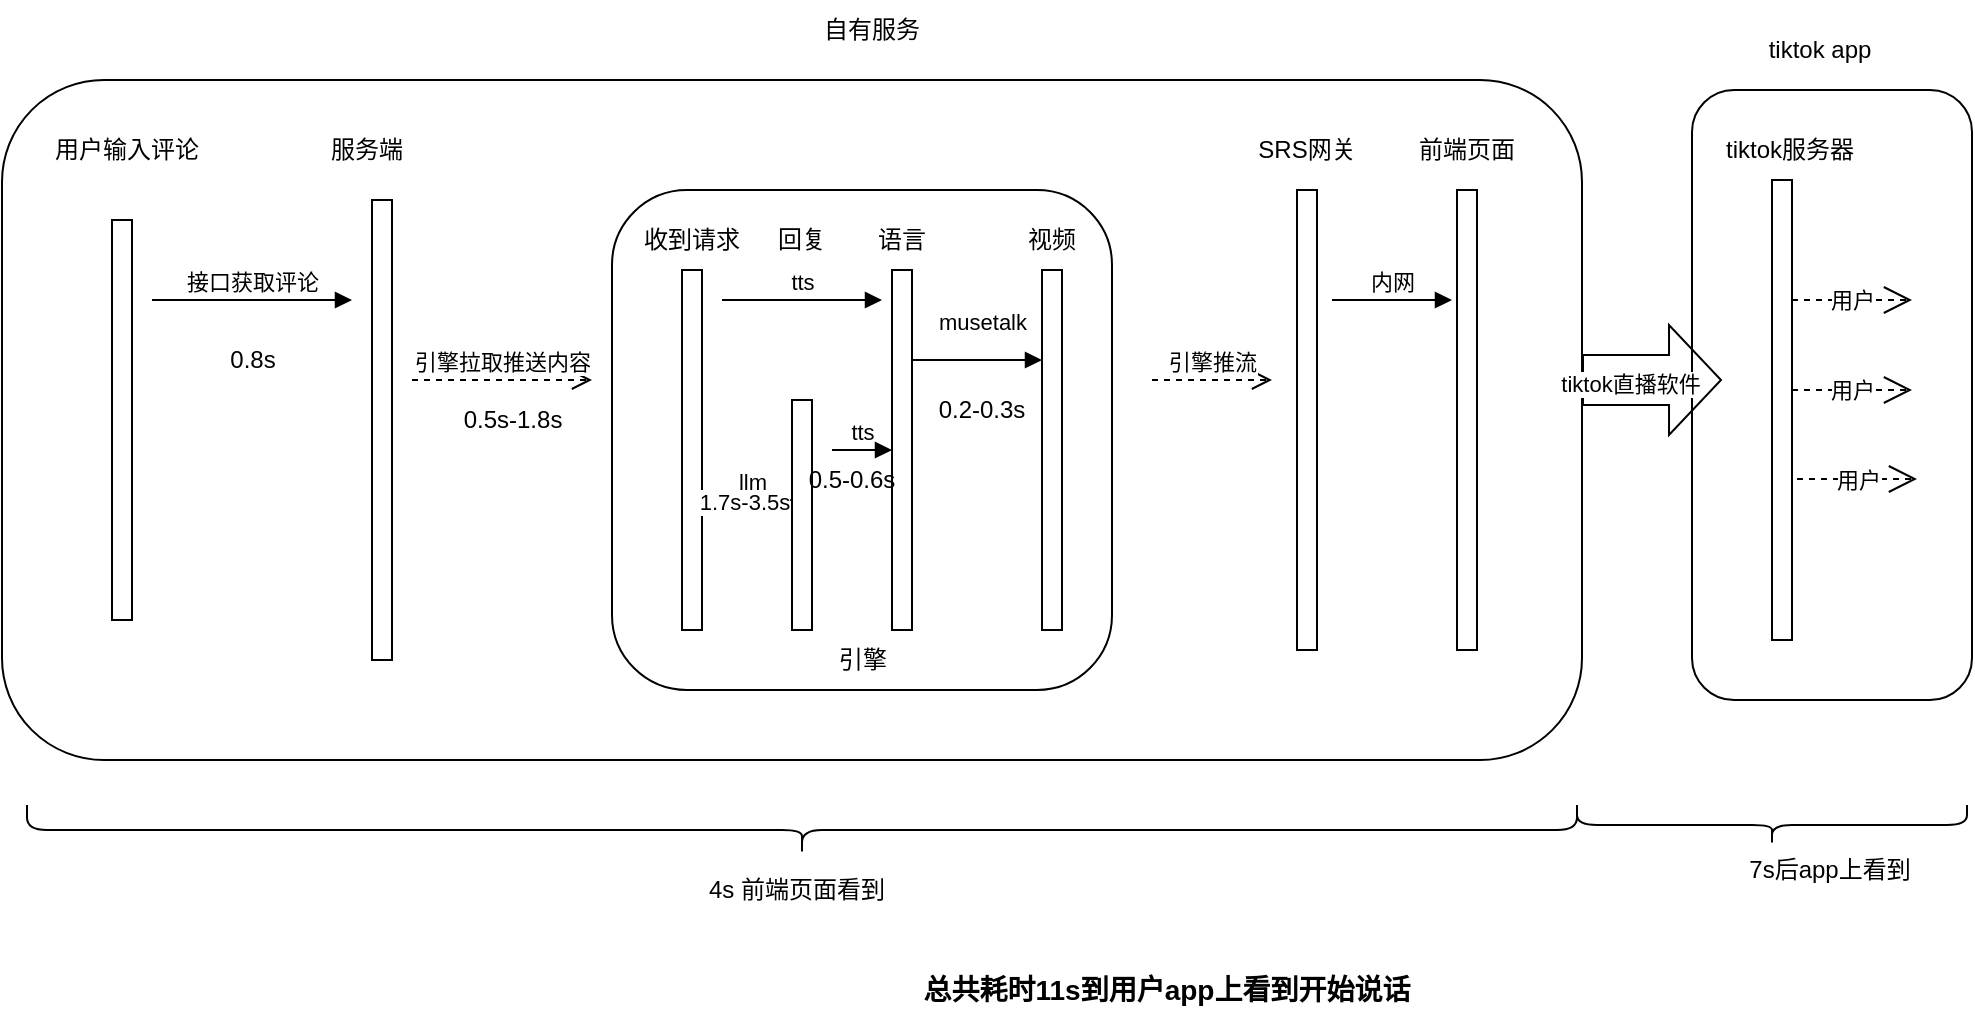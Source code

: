 <mxfile version="20.8.16" type="device"><diagram name="第 1 页" id="JMKK6qhfSSho6yMBo5UU"><mxGraphModel dx="1143" dy="674" grid="1" gridSize="10" guides="1" tooltips="1" connect="1" arrows="1" fold="1" page="1" pageScale="1" pageWidth="1654" pageHeight="2336" math="0" shadow="0"><root><mxCell id="0"/><mxCell id="1" parent="0"/><mxCell id="VfwwL1_jxbFWgtqFJzc--60" value="" style="rounded=1;whiteSpace=wrap;html=1;" parent="1" vertex="1"><mxGeometry x="970" y="215" width="140" height="305" as="geometry"/></mxCell><mxCell id="VfwwL1_jxbFWgtqFJzc--59" value="" style="rounded=1;whiteSpace=wrap;html=1;" parent="1" vertex="1"><mxGeometry x="125" y="210" width="790" height="340" as="geometry"/></mxCell><mxCell id="VfwwL1_jxbFWgtqFJzc--13" value="" style="rounded=1;whiteSpace=wrap;html=1;" parent="1" vertex="1"><mxGeometry x="430" y="265" width="250" height="250" as="geometry"/></mxCell><mxCell id="VfwwL1_jxbFWgtqFJzc--3" value="" style="html=1;points=[];perimeter=orthogonalPerimeter;" parent="1" vertex="1"><mxGeometry x="180" y="280" width="10" height="200" as="geometry"/></mxCell><mxCell id="VfwwL1_jxbFWgtqFJzc--4" value="接口获取评论" style="html=1;verticalAlign=bottom;endArrow=block;rounded=0;" parent="1" edge="1"><mxGeometry width="80" relative="1" as="geometry"><mxPoint x="200" y="320" as="sourcePoint"/><mxPoint x="300" y="320" as="targetPoint"/><mxPoint as="offset"/></mxGeometry></mxCell><mxCell id="VfwwL1_jxbFWgtqFJzc--5" value="" style="html=1;points=[];perimeter=orthogonalPerimeter;" parent="1" vertex="1"><mxGeometry x="310" y="270" width="10" height="230" as="geometry"/></mxCell><mxCell id="VfwwL1_jxbFWgtqFJzc--6" value="用户输入评论" style="text;html=1;strokeColor=none;fillColor=none;align=center;verticalAlign=middle;whiteSpace=wrap;rounded=0;" parent="1" vertex="1"><mxGeometry x="150" y="230" width="75" height="30" as="geometry"/></mxCell><mxCell id="VfwwL1_jxbFWgtqFJzc--7" value="服务端" style="text;html=1;strokeColor=none;fillColor=none;align=center;verticalAlign=middle;whiteSpace=wrap;rounded=0;" parent="1" vertex="1"><mxGeometry x="270" y="230" width="75" height="30" as="geometry"/></mxCell><mxCell id="VfwwL1_jxbFWgtqFJzc--8" value="" style="html=1;points=[];perimeter=orthogonalPerimeter;" parent="1" vertex="1"><mxGeometry x="520" y="370" width="10" height="115" as="geometry"/></mxCell><mxCell id="VfwwL1_jxbFWgtqFJzc--9" value="" style="html=1;points=[];perimeter=orthogonalPerimeter;" parent="1" vertex="1"><mxGeometry x="570" y="305" width="10" height="180" as="geometry"/></mxCell><mxCell id="VfwwL1_jxbFWgtqFJzc--10" value="" style="html=1;points=[];perimeter=orthogonalPerimeter;" parent="1" vertex="1"><mxGeometry x="645" y="305" width="10" height="180" as="geometry"/></mxCell><mxCell id="VfwwL1_jxbFWgtqFJzc--14" value="引擎" style="text;html=1;align=center;verticalAlign=middle;resizable=0;points=[];autosize=1;strokeColor=none;fillColor=none;" parent="1" vertex="1"><mxGeometry x="530" y="485" width="50" height="30" as="geometry"/></mxCell><mxCell id="VfwwL1_jxbFWgtqFJzc--16" value="" style="html=1;points=[];perimeter=orthogonalPerimeter;" parent="1" vertex="1"><mxGeometry x="772.5" y="265" width="10" height="230" as="geometry"/></mxCell><mxCell id="VfwwL1_jxbFWgtqFJzc--17" value="" style="html=1;points=[];perimeter=orthogonalPerimeter;" parent="1" vertex="1"><mxGeometry x="852.5" y="265" width="10" height="230" as="geometry"/></mxCell><mxCell id="VfwwL1_jxbFWgtqFJzc--19" value="" style="html=1;points=[];perimeter=orthogonalPerimeter;" parent="1" vertex="1"><mxGeometry x="1010" y="260" width="10" height="230" as="geometry"/></mxCell><mxCell id="VfwwL1_jxbFWgtqFJzc--20" value="SRS网关" style="text;html=1;strokeColor=none;fillColor=none;align=center;verticalAlign=middle;whiteSpace=wrap;rounded=0;" parent="1" vertex="1"><mxGeometry x="740" y="230" width="75" height="30" as="geometry"/></mxCell><mxCell id="VfwwL1_jxbFWgtqFJzc--21" value="前端页面" style="text;html=1;strokeColor=none;fillColor=none;align=center;verticalAlign=middle;whiteSpace=wrap;rounded=0;" parent="1" vertex="1"><mxGeometry x="820" y="230" width="75" height="30" as="geometry"/></mxCell><mxCell id="VfwwL1_jxbFWgtqFJzc--22" value="tiktok app" style="text;html=1;strokeColor=none;fillColor=none;align=center;verticalAlign=middle;whiteSpace=wrap;rounded=0;" parent="1" vertex="1"><mxGeometry x="990" y="180" width="87.5" height="30" as="geometry"/></mxCell><mxCell id="VfwwL1_jxbFWgtqFJzc--29" value="引擎推流" style="html=1;verticalAlign=bottom;endArrow=open;dashed=1;endSize=8;rounded=0;" parent="1" edge="1"><mxGeometry relative="1" as="geometry"><mxPoint x="700" y="360" as="sourcePoint"/><mxPoint x="760" y="360" as="targetPoint"/><Array as="points"/></mxGeometry></mxCell><mxCell id="VfwwL1_jxbFWgtqFJzc--30" value="引擎拉取推送内容" style="html=1;verticalAlign=bottom;endArrow=open;dashed=1;endSize=8;rounded=0;" parent="1" edge="1"><mxGeometry relative="1" as="geometry"><mxPoint x="330" y="360" as="sourcePoint"/><mxPoint x="420" y="360" as="targetPoint"/><Array as="points"/></mxGeometry></mxCell><mxCell id="VfwwL1_jxbFWgtqFJzc--32" value="回复" style="text;html=1;strokeColor=none;fillColor=none;align=center;verticalAlign=middle;whiteSpace=wrap;rounded=0;" parent="1" vertex="1"><mxGeometry x="495" y="275" width="60" height="30" as="geometry"/></mxCell><mxCell id="VfwwL1_jxbFWgtqFJzc--33" value="语言" style="text;html=1;strokeColor=none;fillColor=none;align=center;verticalAlign=middle;whiteSpace=wrap;rounded=0;" parent="1" vertex="1"><mxGeometry x="545" y="275" width="60" height="30" as="geometry"/></mxCell><mxCell id="VfwwL1_jxbFWgtqFJzc--34" value="视频" style="text;html=1;strokeColor=none;fillColor=none;align=center;verticalAlign=middle;whiteSpace=wrap;rounded=0;" parent="1" vertex="1"><mxGeometry x="620" y="275" width="60" height="30" as="geometry"/></mxCell><mxCell id="VfwwL1_jxbFWgtqFJzc--36" value="" style="html=1;points=[];perimeter=orthogonalPerimeter;" parent="1" vertex="1"><mxGeometry x="465" y="305" width="10" height="180" as="geometry"/></mxCell><mxCell id="VfwwL1_jxbFWgtqFJzc--37" value="收到请求" style="text;html=1;strokeColor=none;fillColor=none;align=center;verticalAlign=middle;whiteSpace=wrap;rounded=0;" parent="1" vertex="1"><mxGeometry x="440" y="275" width="60" height="30" as="geometry"/></mxCell><mxCell id="VfwwL1_jxbFWgtqFJzc--43" value="tts" style="html=1;verticalAlign=bottom;endArrow=block;rounded=0;" parent="1" edge="1"><mxGeometry width="80" relative="1" as="geometry"><mxPoint x="485" y="320" as="sourcePoint"/><mxPoint x="565" y="320" as="targetPoint"/><mxPoint as="offset"/></mxGeometry></mxCell><mxCell id="VfwwL1_jxbFWgtqFJzc--44" value="musetalk" style="html=1;verticalAlign=bottom;endArrow=block;rounded=0;" parent="1" edge="1"><mxGeometry x="0.077" y="10" width="80" relative="1" as="geometry"><mxPoint x="580" y="350" as="sourcePoint"/><mxPoint x="645" y="350" as="targetPoint"/><mxPoint as="offset"/></mxGeometry></mxCell><mxCell id="VfwwL1_jxbFWgtqFJzc--45" value="tts" style="html=1;verticalAlign=bottom;endArrow=block;rounded=0;" parent="1" edge="1"><mxGeometry width="80" relative="1" as="geometry"><mxPoint x="540" y="395" as="sourcePoint"/><mxPoint x="570" y="395" as="targetPoint"/><mxPoint as="offset"/></mxGeometry></mxCell><mxCell id="VfwwL1_jxbFWgtqFJzc--46" value="llm" style="html=1;verticalAlign=bottom;endArrow=block;rounded=0;" parent="1" edge="1"><mxGeometry width="80" relative="1" as="geometry"><mxPoint x="480" y="420" as="sourcePoint"/><mxPoint x="520" y="420" as="targetPoint"/><mxPoint as="offset"/></mxGeometry></mxCell><mxCell id="VfwwL1_jxbFWgtqFJzc--53" value="1.7s-3.5s" style="edgeLabel;html=1;align=center;verticalAlign=middle;resizable=0;points=[];" parent="VfwwL1_jxbFWgtqFJzc--46" vertex="1" connectable="0"><mxGeometry x="-0.2" relative="1" as="geometry"><mxPoint y="1" as="offset"/></mxGeometry></mxCell><mxCell id="VfwwL1_jxbFWgtqFJzc--47" value="用户" style="endArrow=open;endSize=12;dashed=1;html=1;rounded=0;" parent="1" edge="1"><mxGeometry width="160" relative="1" as="geometry"><mxPoint x="1020" y="320" as="sourcePoint"/><mxPoint x="1080" y="320" as="targetPoint"/><mxPoint as="offset"/></mxGeometry></mxCell><mxCell id="VfwwL1_jxbFWgtqFJzc--48" value="内网" style="html=1;verticalAlign=bottom;endArrow=block;rounded=0;" parent="1" edge="1"><mxGeometry width="80" relative="1" as="geometry"><mxPoint x="790" y="320" as="sourcePoint"/><mxPoint x="850" y="320" as="targetPoint"/><mxPoint as="offset"/></mxGeometry></mxCell><mxCell id="VfwwL1_jxbFWgtqFJzc--50" value="0.5s-1.8s" style="text;html=1;align=center;verticalAlign=middle;resizable=0;points=[];autosize=1;strokeColor=none;fillColor=none;" parent="1" vertex="1"><mxGeometry x="345" y="365" width="70" height="30" as="geometry"/></mxCell><mxCell id="VfwwL1_jxbFWgtqFJzc--51" value="0.8s" style="text;html=1;align=center;verticalAlign=middle;resizable=0;points=[];autosize=1;strokeColor=none;fillColor=none;" parent="1" vertex="1"><mxGeometry x="225" y="335" width="50" height="30" as="geometry"/></mxCell><mxCell id="VfwwL1_jxbFWgtqFJzc--54" value="0.5-0.6s" style="text;html=1;strokeColor=none;fillColor=none;align=center;verticalAlign=middle;whiteSpace=wrap;rounded=0;" parent="1" vertex="1"><mxGeometry x="520" y="395" width="60" height="30" as="geometry"/></mxCell><mxCell id="VfwwL1_jxbFWgtqFJzc--55" value="0.2-0.3s" style="text;html=1;strokeColor=none;fillColor=none;align=center;verticalAlign=middle;whiteSpace=wrap;rounded=0;" parent="1" vertex="1"><mxGeometry x="585" y="360" width="60" height="30" as="geometry"/></mxCell><mxCell id="VfwwL1_jxbFWgtqFJzc--61" value="用户" style="endArrow=open;endSize=12;dashed=1;html=1;rounded=0;" parent="1" edge="1"><mxGeometry width="160" relative="1" as="geometry"><mxPoint x="1020" y="365" as="sourcePoint"/><mxPoint x="1080" y="365" as="targetPoint"/><mxPoint as="offset"/></mxGeometry></mxCell><mxCell id="VfwwL1_jxbFWgtqFJzc--62" value="用户" style="endArrow=open;endSize=12;dashed=1;html=1;rounded=0;" parent="1" edge="1"><mxGeometry width="160" relative="1" as="geometry"><mxPoint x="1022.5" y="409.5" as="sourcePoint"/><mxPoint x="1082.5" y="409.5" as="targetPoint"/><mxPoint as="offset"/></mxGeometry></mxCell><mxCell id="VfwwL1_jxbFWgtqFJzc--63" value="" style="shape=flexArrow;endArrow=classic;html=1;rounded=0;endWidth=29;endSize=8.33;width=25;" parent="1" edge="1"><mxGeometry width="50" height="50" relative="1" as="geometry"><mxPoint x="915" y="360" as="sourcePoint"/><mxPoint x="985" y="360" as="targetPoint"/></mxGeometry></mxCell><mxCell id="VfwwL1_jxbFWgtqFJzc--64" value="tiktok直播软件" style="edgeLabel;html=1;align=center;verticalAlign=middle;resizable=0;points=[];" parent="VfwwL1_jxbFWgtqFJzc--63" vertex="1" connectable="0"><mxGeometry x="-0.325" y="-1" relative="1" as="geometry"><mxPoint y="1" as="offset"/></mxGeometry></mxCell><mxCell id="VfwwL1_jxbFWgtqFJzc--68" value="自有服务" style="text;html=1;strokeColor=none;fillColor=none;align=center;verticalAlign=middle;whiteSpace=wrap;rounded=0;" parent="1" vertex="1"><mxGeometry x="530" y="170" width="60" height="30" as="geometry"/></mxCell><mxCell id="VfwwL1_jxbFWgtqFJzc--69" value="tiktok服务器" style="text;html=1;strokeColor=none;fillColor=none;align=center;verticalAlign=middle;whiteSpace=wrap;rounded=0;" parent="1" vertex="1"><mxGeometry x="975" y="230" width="87.5" height="30" as="geometry"/></mxCell><mxCell id="VfwwL1_jxbFWgtqFJzc--70" value="" style="shape=curlyBracket;whiteSpace=wrap;html=1;rounded=1;flipH=1;labelPosition=right;verticalLabelPosition=middle;align=left;verticalAlign=middle;size=0.5;rotation=90;" parent="1" vertex="1"><mxGeometry x="512.5" y="197.5" width="25" height="775" as="geometry"/></mxCell><mxCell id="VfwwL1_jxbFWgtqFJzc--71" value="4s 前端页面看到" style="text;html=1;strokeColor=none;fillColor=none;align=center;verticalAlign=middle;whiteSpace=wrap;rounded=0;" parent="1" vertex="1"><mxGeometry x="465" y="600" width="115" height="30" as="geometry"/></mxCell><mxCell id="VfwwL1_jxbFWgtqFJzc--72" value="" style="shape=curlyBracket;whiteSpace=wrap;html=1;rounded=1;flipH=1;labelPosition=right;verticalLabelPosition=middle;align=left;verticalAlign=middle;size=0.5;rotation=90;" parent="1" vertex="1"><mxGeometry x="1000" y="485" width="20" height="195" as="geometry"/></mxCell><mxCell id="VfwwL1_jxbFWgtqFJzc--73" value="7s后app上看到" style="text;html=1;strokeColor=none;fillColor=none;align=center;verticalAlign=middle;whiteSpace=wrap;rounded=0;" parent="1" vertex="1"><mxGeometry x="980" y="590" width="117.5" height="30" as="geometry"/></mxCell><mxCell id="NW1I3I6rl2vAIVupcQku-1" value="&lt;font style=&quot;font-size: 14px;&quot;&gt;&lt;b&gt;总共耗时11s到用户app上看到开始说话&lt;/b&gt;&lt;/font&gt;" style="text;html=1;strokeColor=none;fillColor=none;align=center;verticalAlign=middle;whiteSpace=wrap;rounded=0;" parent="1" vertex="1"><mxGeometry x="575" y="660" width="265" height="10" as="geometry"/></mxCell></root></mxGraphModel></diagram></mxfile>